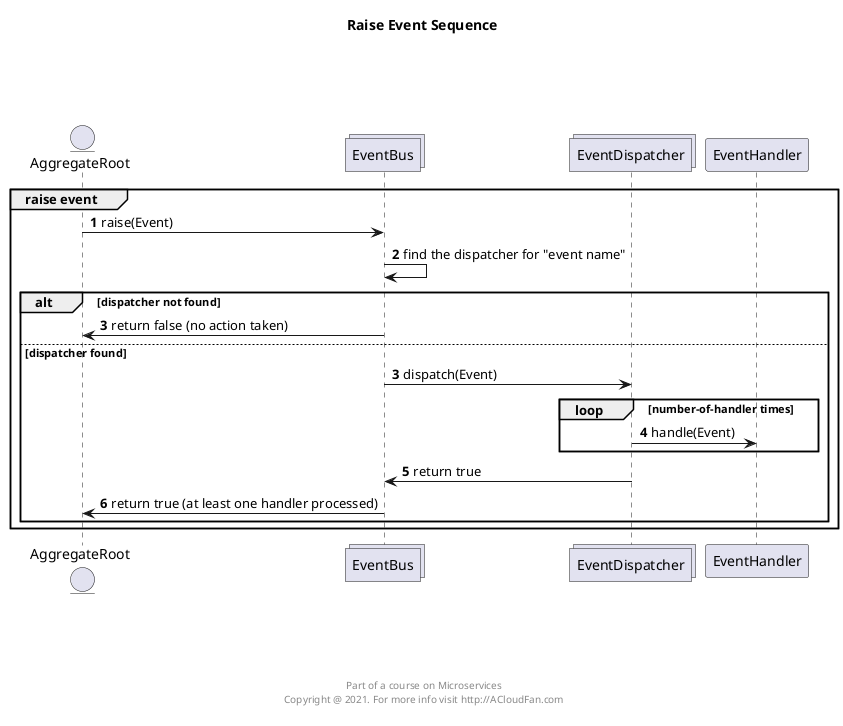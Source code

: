 @startuml

autonumber

entity  AggregateRoot
collections EventBus
collections EventDispatcher

group raise event

    AggregateRoot -> EventBus : raise(Event)

    EventBus -> EventBus : find the dispatcher for "event name"

    alt dispatcher not found
        EventBus -> AggregateRoot : return false (no action taken)
    else dispatcher found
        autonumber 3
        EventBus -> EventDispatcher : dispatch(Event)
        loop number-of-handler times
            EventDispatcher -> EventHandler : handle(Event)
        end
        EventDispatcher -> EventBus : return true
        EventBus -> AggregateRoot : return true (at least one handler processed)

    end
end


title  Raise Event Sequence \n\n\n\n
footer \n\n\n\n\n\n Part of a course on Microservices \n Copyright @ 2021. For more info visit http://ACloudFan.com \n

@enduml